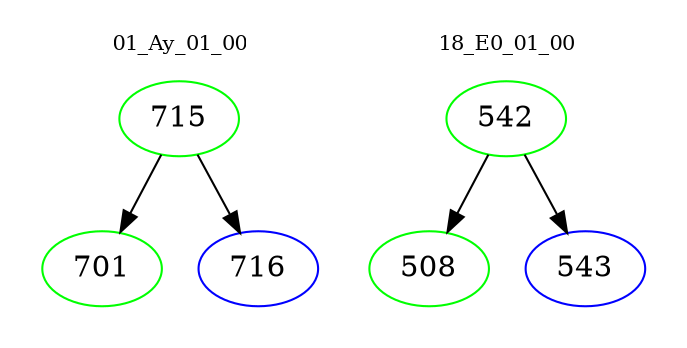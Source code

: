 digraph{
subgraph cluster_0 {
color = white
label = "01_Ay_01_00";
fontsize=10;
T0_715 [label="715", color="green"]
T0_715 -> T0_701 [color="black"]
T0_701 [label="701", color="green"]
T0_715 -> T0_716 [color="black"]
T0_716 [label="716", color="blue"]
}
subgraph cluster_1 {
color = white
label = "18_E0_01_00";
fontsize=10;
T1_542 [label="542", color="green"]
T1_542 -> T1_508 [color="black"]
T1_508 [label="508", color="green"]
T1_542 -> T1_543 [color="black"]
T1_543 [label="543", color="blue"]
}
}
